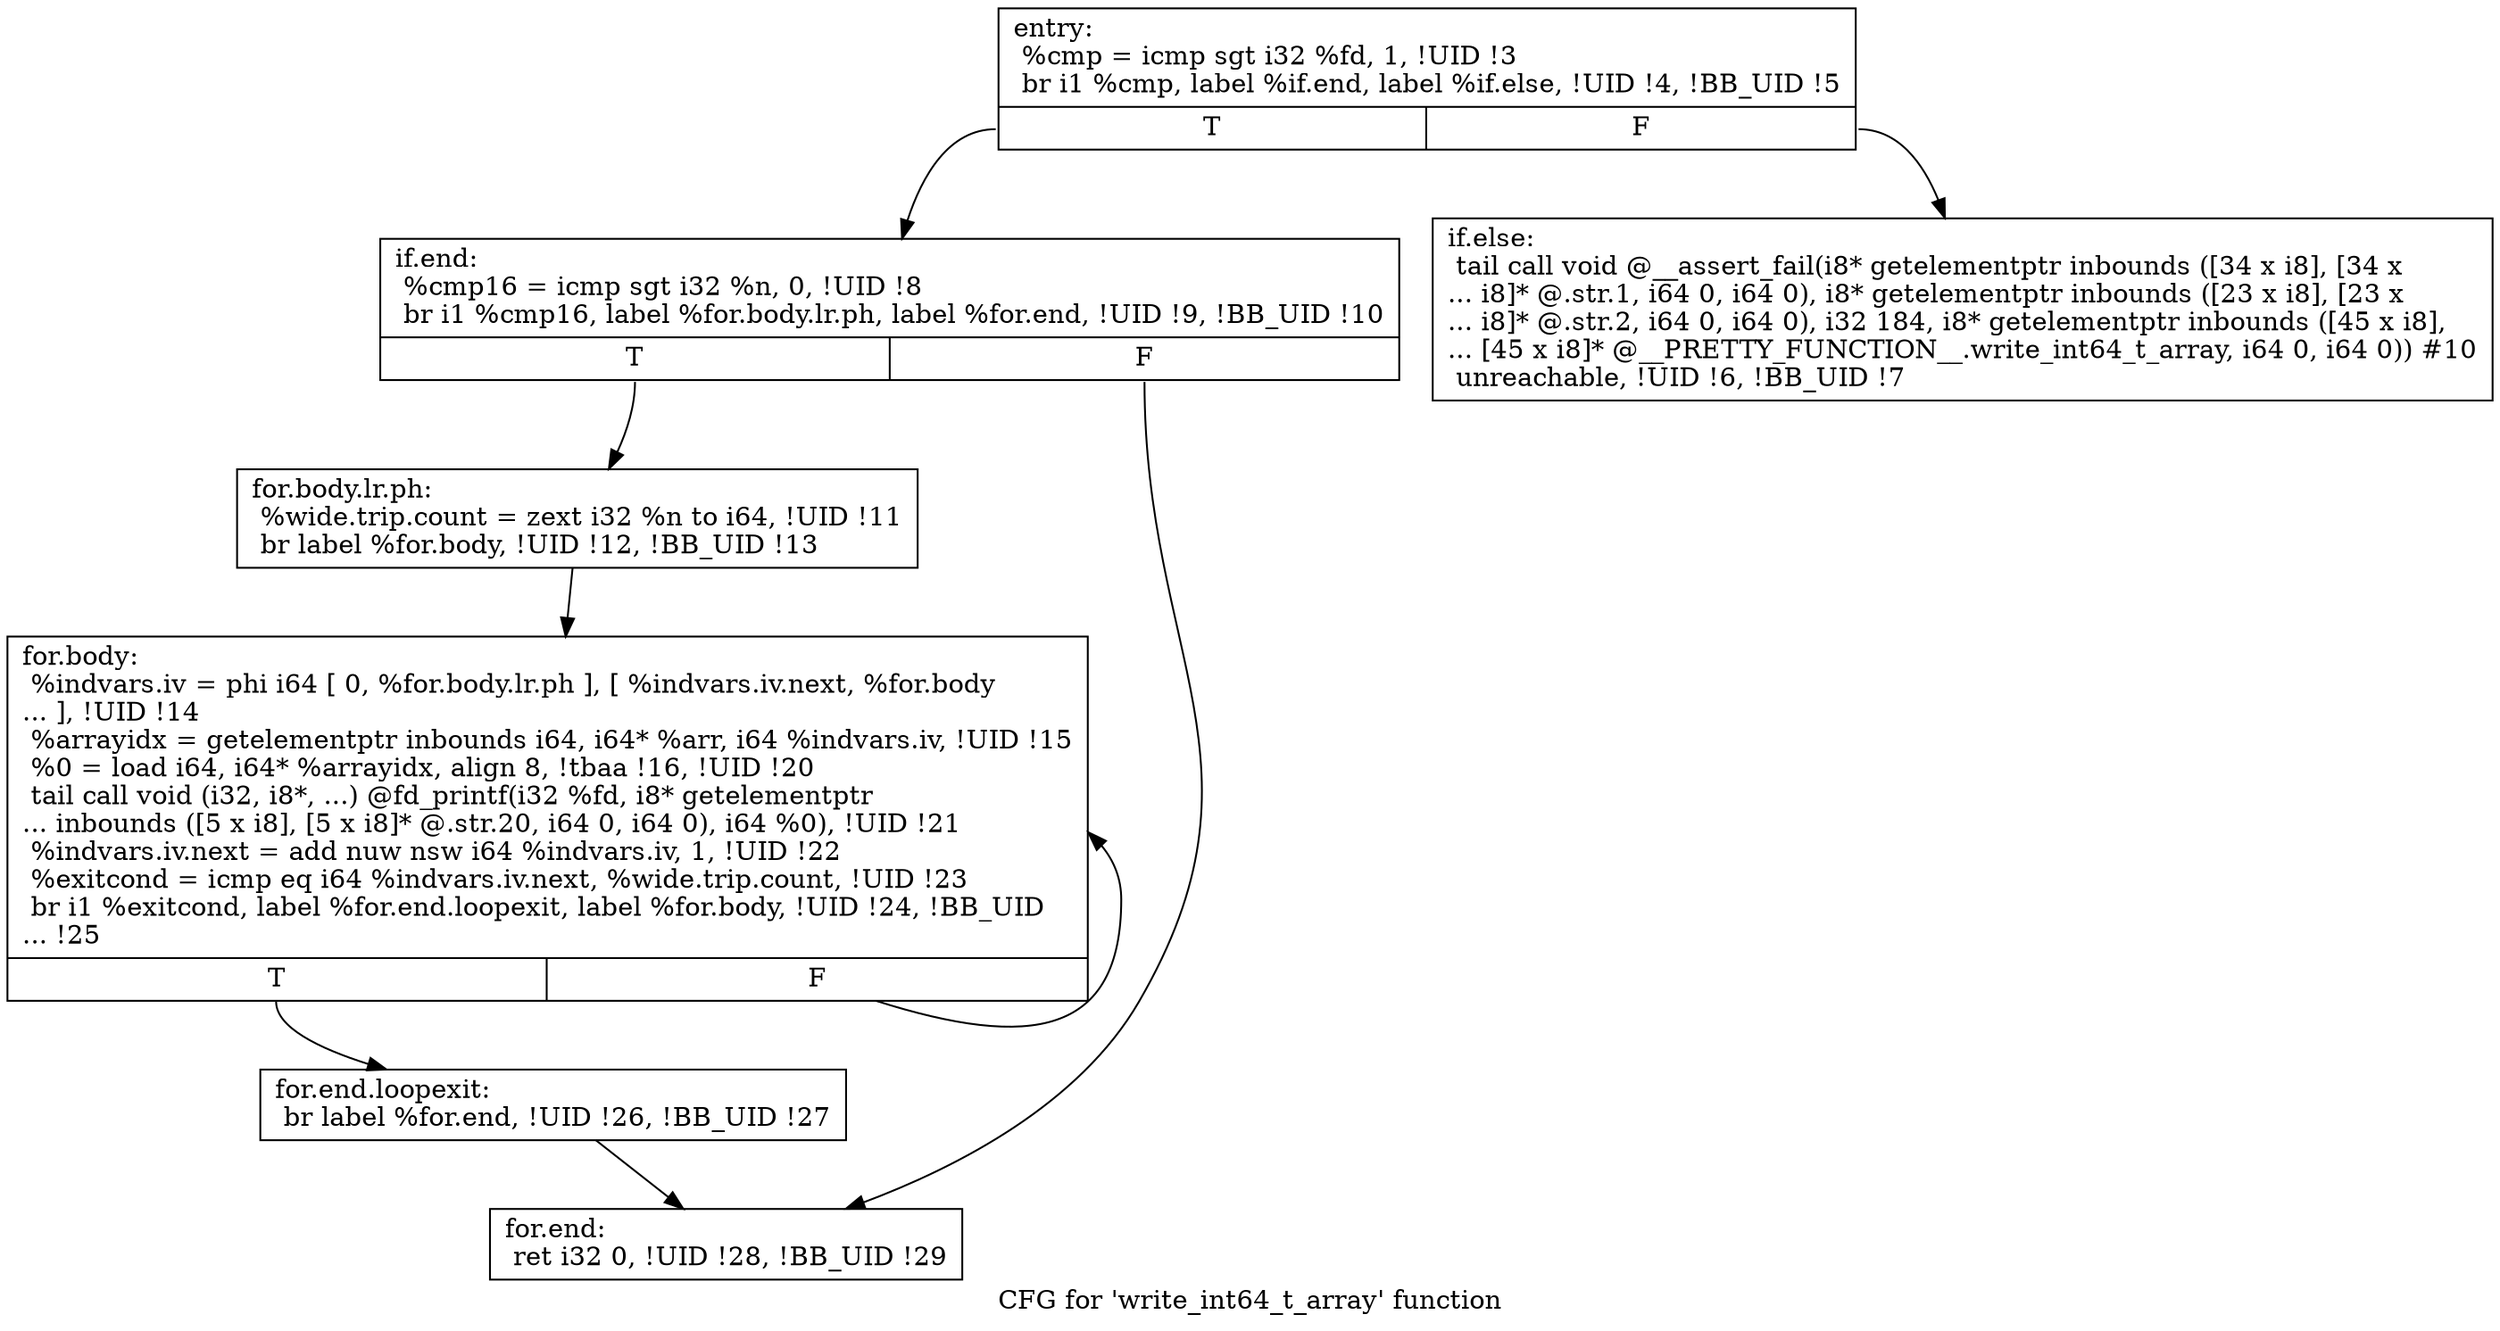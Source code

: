 digraph "CFG for 'write_int64_t_array' function" {
	label="CFG for 'write_int64_t_array' function";

	Node0x55f0144adda0 [shape=record,label="{entry:\l  %cmp = icmp sgt i32 %fd, 1, !UID !3\l  br i1 %cmp, label %if.end, label %if.else, !UID !4, !BB_UID !5\l|{<s0>T|<s1>F}}"];
	Node0x55f0144adda0:s0 -> Node0x55f0144ae370;
	Node0x55f0144adda0:s1 -> Node0x55f0144ae320;
	Node0x55f0144ae320 [shape=record,label="{if.else:                                          \l  tail call void @__assert_fail(i8* getelementptr inbounds ([34 x i8], [34 x\l... i8]* @.str.1, i64 0, i64 0), i8* getelementptr inbounds ([23 x i8], [23 x\l... i8]* @.str.2, i64 0, i64 0), i32 184, i8* getelementptr inbounds ([45 x i8],\l... [45 x i8]* @__PRETTY_FUNCTION__.write_int64_t_array, i64 0, i64 0)) #10\l  unreachable, !UID !6, !BB_UID !7\l}"];
	Node0x55f0144ae370 [shape=record,label="{if.end:                                           \l  %cmp16 = icmp sgt i32 %n, 0, !UID !8\l  br i1 %cmp16, label %for.body.lr.ph, label %for.end, !UID !9, !BB_UID !10\l|{<s0>T|<s1>F}}"];
	Node0x55f0144ae370:s0 -> Node0x55f0144ae3c0;
	Node0x55f0144ae370:s1 -> Node0x55f0144ae4b0;
	Node0x55f0144ae3c0 [shape=record,label="{for.body.lr.ph:                                   \l  %wide.trip.count = zext i32 %n to i64, !UID !11\l  br label %for.body, !UID !12, !BB_UID !13\l}"];
	Node0x55f0144ae3c0 -> Node0x55f0144ae410;
	Node0x55f0144ae410 [shape=record,label="{for.body:                                         \l  %indvars.iv = phi i64 [ 0, %for.body.lr.ph ], [ %indvars.iv.next, %for.body\l... ], !UID !14\l  %arrayidx = getelementptr inbounds i64, i64* %arr, i64 %indvars.iv, !UID !15\l  %0 = load i64, i64* %arrayidx, align 8, !tbaa !16, !UID !20\l  tail call void (i32, i8*, ...) @fd_printf(i32 %fd, i8* getelementptr\l... inbounds ([5 x i8], [5 x i8]* @.str.20, i64 0, i64 0), i64 %0), !UID !21\l  %indvars.iv.next = add nuw nsw i64 %indvars.iv, 1, !UID !22\l  %exitcond = icmp eq i64 %indvars.iv.next, %wide.trip.count, !UID !23\l  br i1 %exitcond, label %for.end.loopexit, label %for.body, !UID !24, !BB_UID\l... !25\l|{<s0>T|<s1>F}}"];
	Node0x55f0144ae410:s0 -> Node0x55f0144ae460;
	Node0x55f0144ae410:s1 -> Node0x55f0144ae410;
	Node0x55f0144ae460 [shape=record,label="{for.end.loopexit:                                 \l  br label %for.end, !UID !26, !BB_UID !27\l}"];
	Node0x55f0144ae460 -> Node0x55f0144ae4b0;
	Node0x55f0144ae4b0 [shape=record,label="{for.end:                                          \l  ret i32 0, !UID !28, !BB_UID !29\l}"];
}
